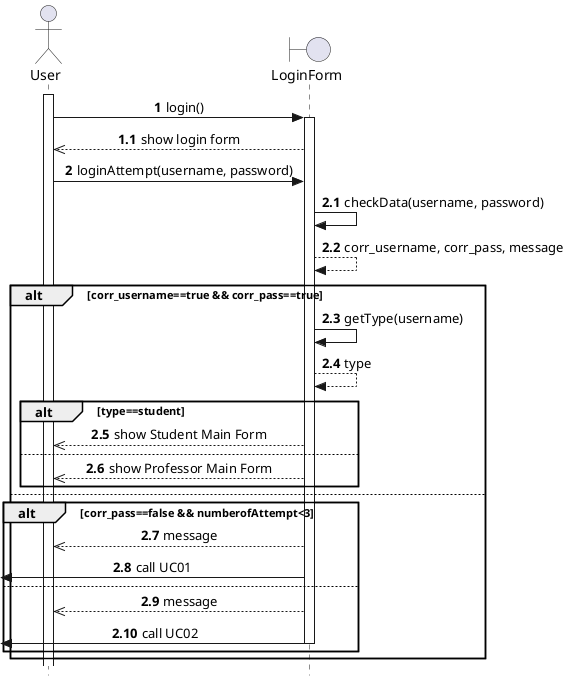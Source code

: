 @startuml
skinparam style strictuml
skinparam sequenceMessageAlign center
actor       User
boundary    LoginForm

activate    User

autonumber 1
User->LoginForm++:login()
autonumber 1.1
LoginForm-->>User:show login form
autonumber 2
User->LoginForm:loginAttempt(username, password)
autonumber 2.1
LoginForm->LoginForm:checkData(username, password)
LoginForm-->LoginForm:corr_username, corr_pass, message
alt corr_username==true && corr_pass==true
	LoginForm->LoginForm:getType(username)
	LoginForm-->LoginForm:type
	alt type==student
		LoginForm-->>User:show Student Main Form
	else
		LoginForm-->>User:show Professor Main Form
	end
else
	alt corr_pass==false && numberofAttempt<3
		LoginForm-->>User:message
		[<-LoginForm: call UC01
	else
		LoginForm-->>User:message
		[<-LoginForm: call UC02
		deactivate LoginForm
	end
end
@enduml
